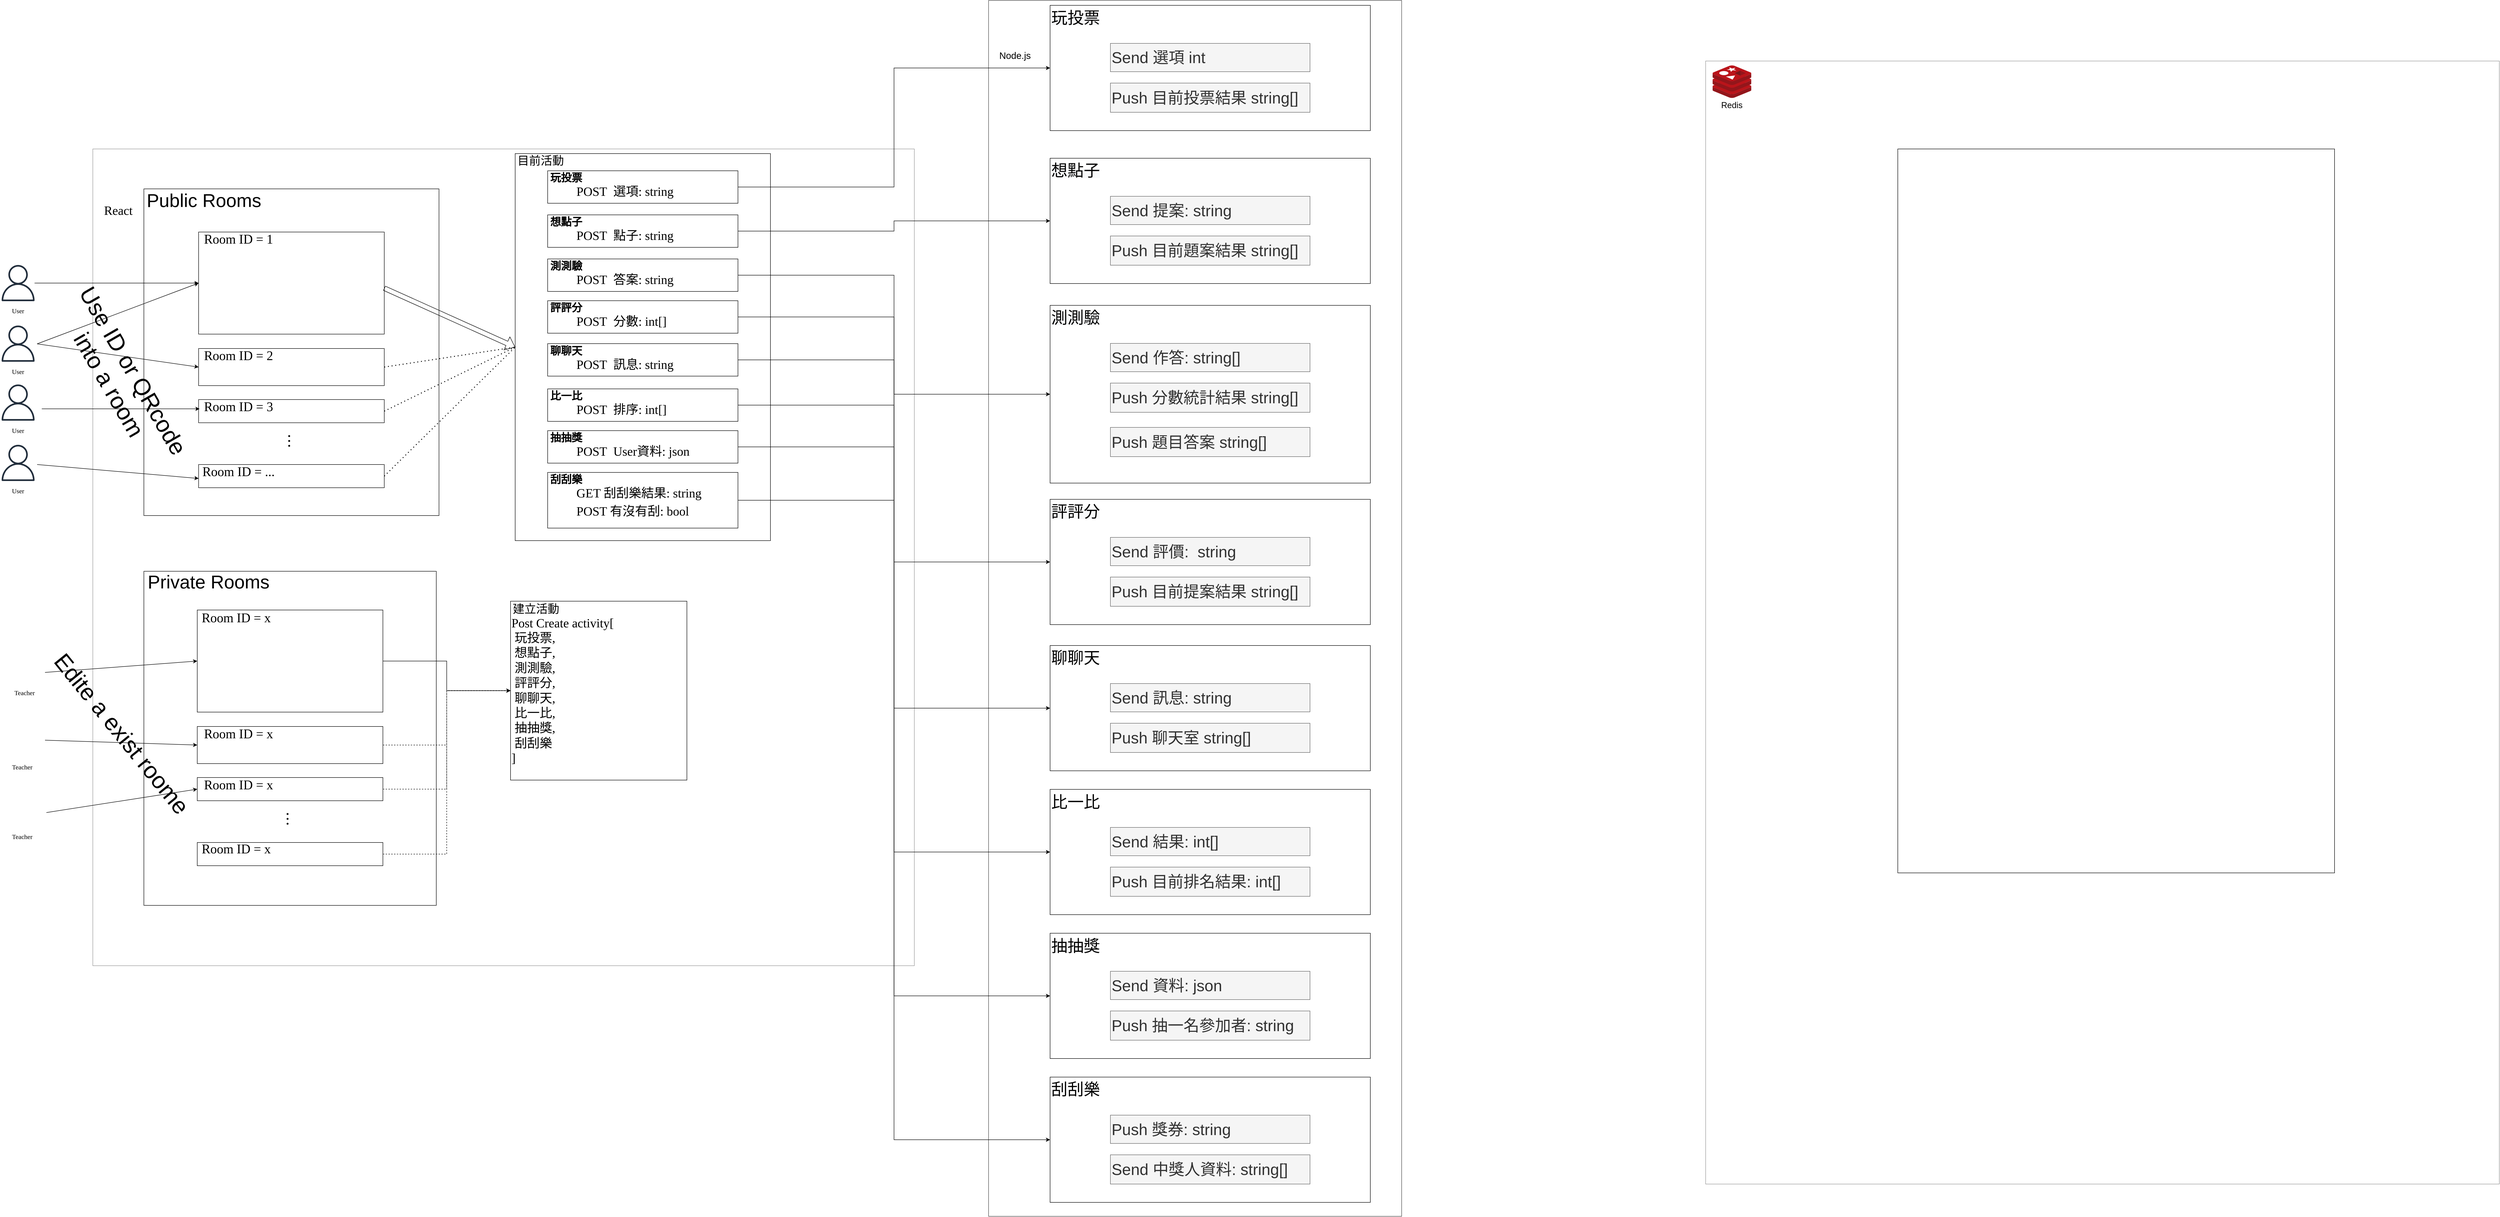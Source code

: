 <mxfile version="20.4.0" type="github">
  <diagram id="Ht1M8jgEwFfnCIfOTk4-" name="Page-1">
    <mxGraphModel dx="1564" dy="920" grid="1" gridSize="10" guides="1" tooltips="1" connect="1" arrows="1" fold="1" page="1" pageScale="1" pageWidth="827" pageHeight="1169" math="0" shadow="0">
      <root>
        <mxCell id="0" />
        <mxCell id="1" parent="0" />
        <mxCell id="fuVhs1v6F_ChxewEycI6-28" value="" style="rounded=0;whiteSpace=wrap;html=1;opacity=70;" parent="1" vertex="1">
          <mxGeometry x="2590" y="90" width="890" height="2620" as="geometry" />
        </mxCell>
        <mxCell id="fuVhs1v6F_ChxewEycI6-27" value="" style="rounded=0;whiteSpace=wrap;html=1;opacity=40;" parent="1" vertex="1">
          <mxGeometry x="660" y="410" width="1770" height="1760" as="geometry" />
        </mxCell>
        <mxCell id="5Wh0mrcsmfjm4KpivzI_-6" value="" style="sketch=0;outlineConnect=0;fontColor=#232F3E;gradientColor=none;fillColor=#232F3D;strokeColor=none;dashed=0;verticalLabelPosition=bottom;verticalAlign=top;align=center;html=1;fontSize=12;fontStyle=0;aspect=fixed;pointerEvents=1;shape=mxgraph.aws4.user;" parent="1" vertex="1">
          <mxGeometry x="460" y="660" width="78" height="78" as="geometry" />
        </mxCell>
        <mxCell id="5Wh0mrcsmfjm4KpivzI_-8" value="" style="rounded=0;whiteSpace=wrap;html=1;" parent="1" vertex="1">
          <mxGeometry x="770" y="496" width="635.86" height="704" as="geometry" />
        </mxCell>
        <mxCell id="5Wh0mrcsmfjm4KpivzI_-15" value="" style="endArrow=classic;html=1;rounded=0;entryX=0;entryY=0.5;entryDx=0;entryDy=0;" parent="1" source="5Wh0mrcsmfjm4KpivzI_-6" target="5Wh0mrcsmfjm4KpivzI_-19" edge="1">
          <mxGeometry width="50" height="50" relative="1" as="geometry">
            <mxPoint x="530" y="710" as="sourcePoint" />
            <mxPoint x="670" y="680" as="targetPoint" />
          </mxGeometry>
        </mxCell>
        <mxCell id="5Wh0mrcsmfjm4KpivzI_-16" value="" style="shape=image;html=1;verticalAlign=top;verticalLabelPosition=bottom;labelBackgroundColor=#ffffff;imageAspect=0;aspect=fixed;image=https://cdn1.iconfinder.com/data/icons/ionicons-fill-vol-2/512/logo-react-128.png" parent="1" vertex="1">
          <mxGeometry x="660" y="410" width="110" height="110" as="geometry" />
        </mxCell>
        <mxCell id="5Wh0mrcsmfjm4KpivzI_-18" value="&lt;font face=&quot;Comic Sans MS&quot; style=&quot;font-size: 27px;&quot;&gt;React&lt;/font&gt;" style="text;html=1;strokeColor=none;fillColor=none;align=center;verticalAlign=middle;whiteSpace=wrap;rounded=0;fontSize=27;" parent="1" vertex="1">
          <mxGeometry x="685" y="527.5" width="60" height="30" as="geometry" />
        </mxCell>
        <mxCell id="5Wh0mrcsmfjm4KpivzI_-19" value="" style="rounded=0;whiteSpace=wrap;html=1;fontFamily=Comic Sans MS;fontSize=14;" parent="1" vertex="1">
          <mxGeometry x="887.93" y="589" width="400" height="220" as="geometry" />
        </mxCell>
        <mxCell id="5Wh0mrcsmfjm4KpivzI_-20" value="Room ID = 1" style="text;html=1;strokeColor=none;fillColor=none;align=center;verticalAlign=middle;whiteSpace=wrap;rounded=0;fontFamily=Comic Sans MS;fontSize=28;" parent="1" vertex="1">
          <mxGeometry x="887.93" y="589" width="172.07" height="30" as="geometry" />
        </mxCell>
        <mxCell id="5Wh0mrcsmfjm4KpivzI_-21" value="" style="rounded=0;whiteSpace=wrap;html=1;fontFamily=Comic Sans MS;fontSize=14;" parent="1" vertex="1">
          <mxGeometry x="887.93" y="840" width="400" height="80" as="geometry" />
        </mxCell>
        <mxCell id="5Wh0mrcsmfjm4KpivzI_-22" value="Room ID = 2" style="text;html=1;strokeColor=none;fillColor=none;align=center;verticalAlign=middle;whiteSpace=wrap;rounded=0;fontFamily=Comic Sans MS;fontSize=28;" parent="1" vertex="1">
          <mxGeometry x="887.93" y="840" width="172.07" height="30" as="geometry" />
        </mxCell>
        <mxCell id="5Wh0mrcsmfjm4KpivzI_-23" value="" style="rounded=0;whiteSpace=wrap;html=1;fontFamily=Comic Sans MS;fontSize=14;" parent="1" vertex="1">
          <mxGeometry x="887.93" y="950" width="400" height="50" as="geometry" />
        </mxCell>
        <mxCell id="5Wh0mrcsmfjm4KpivzI_-24" value="Room ID = 3" style="text;html=1;strokeColor=none;fillColor=none;align=center;verticalAlign=middle;whiteSpace=wrap;rounded=0;fontFamily=Comic Sans MS;fontSize=28;" parent="1" vertex="1">
          <mxGeometry x="887.93" y="950" width="172.07" height="30" as="geometry" />
        </mxCell>
        <mxCell id="5Wh0mrcsmfjm4KpivzI_-26" value="&lt;h2&gt;&lt;b&gt;．．．&lt;/b&gt;&lt;/h2&gt;" style="text;html=1;strokeColor=none;fillColor=none;align=center;verticalAlign=middle;whiteSpace=wrap;rounded=0;fontFamily=Comic Sans MS;fontSize=14;rotation=90;" parent="1" vertex="1">
          <mxGeometry x="1057.93" y="1030" width="60" height="30" as="geometry" />
        </mxCell>
        <mxCell id="5Wh0mrcsmfjm4KpivzI_-27" value="" style="rounded=0;whiteSpace=wrap;html=1;fontFamily=Comic Sans MS;fontSize=14;" parent="1" vertex="1">
          <mxGeometry x="887.93" y="1090" width="400" height="50" as="geometry" />
        </mxCell>
        <mxCell id="5Wh0mrcsmfjm4KpivzI_-28" value="Room ID = ..." style="text;html=1;strokeColor=none;fillColor=none;align=center;verticalAlign=middle;whiteSpace=wrap;rounded=0;fontFamily=Comic Sans MS;fontSize=28;" parent="1" vertex="1">
          <mxGeometry x="887.93" y="1090" width="172.07" height="30" as="geometry" />
        </mxCell>
        <mxCell id="5Wh0mrcsmfjm4KpivzI_-29" value="User" style="text;html=1;strokeColor=none;fillColor=none;align=center;verticalAlign=middle;whiteSpace=wrap;rounded=0;fontFamily=Comic Sans MS;fontSize=14;" parent="1" vertex="1">
          <mxGeometry x="469" y="745" width="60" height="30" as="geometry" />
        </mxCell>
        <mxCell id="5Wh0mrcsmfjm4KpivzI_-30" value="" style="sketch=0;outlineConnect=0;fontColor=#232F3E;gradientColor=none;fillColor=#232F3D;strokeColor=none;dashed=0;verticalLabelPosition=bottom;verticalAlign=top;align=center;html=1;fontSize=12;fontStyle=0;aspect=fixed;pointerEvents=1;shape=mxgraph.aws4.user;" parent="1" vertex="1">
          <mxGeometry x="460" y="790.5" width="78" height="78" as="geometry" />
        </mxCell>
        <mxCell id="5Wh0mrcsmfjm4KpivzI_-31" value="User" style="text;html=1;strokeColor=none;fillColor=none;align=center;verticalAlign=middle;whiteSpace=wrap;rounded=0;fontFamily=Comic Sans MS;fontSize=14;" parent="1" vertex="1">
          <mxGeometry x="469" y="875.5" width="60" height="30" as="geometry" />
        </mxCell>
        <mxCell id="5Wh0mrcsmfjm4KpivzI_-32" value="" style="sketch=0;outlineConnect=0;fontColor=#232F3E;gradientColor=none;fillColor=#232F3D;strokeColor=none;dashed=0;verticalLabelPosition=bottom;verticalAlign=top;align=center;html=1;fontSize=12;fontStyle=0;aspect=fixed;pointerEvents=1;shape=mxgraph.aws4.user;" parent="1" vertex="1">
          <mxGeometry x="460" y="917.5" width="78" height="78" as="geometry" />
        </mxCell>
        <mxCell id="5Wh0mrcsmfjm4KpivzI_-33" value="User" style="text;html=1;strokeColor=none;fillColor=none;align=center;verticalAlign=middle;whiteSpace=wrap;rounded=0;fontFamily=Comic Sans MS;fontSize=14;" parent="1" vertex="1">
          <mxGeometry x="469" y="1002.5" width="60" height="30" as="geometry" />
        </mxCell>
        <mxCell id="5Wh0mrcsmfjm4KpivzI_-34" value="" style="sketch=0;outlineConnect=0;fontColor=#232F3E;gradientColor=none;fillColor=#232F3D;strokeColor=none;dashed=0;verticalLabelPosition=bottom;verticalAlign=top;align=center;html=1;fontSize=12;fontStyle=0;aspect=fixed;pointerEvents=1;shape=mxgraph.aws4.user;" parent="1" vertex="1">
          <mxGeometry x="460" y="1047.5" width="78" height="78" as="geometry" />
        </mxCell>
        <mxCell id="5Wh0mrcsmfjm4KpivzI_-35" value="User" style="text;html=1;strokeColor=none;fillColor=none;align=center;verticalAlign=middle;whiteSpace=wrap;rounded=0;fontFamily=Comic Sans MS;fontSize=14;" parent="1" vertex="1">
          <mxGeometry x="469" y="1132.5" width="60" height="30" as="geometry" />
        </mxCell>
        <mxCell id="5Wh0mrcsmfjm4KpivzI_-36" value="" style="endArrow=classic;html=1;rounded=0;entryX=0;entryY=0.5;entryDx=0;entryDy=0;" parent="1" target="5Wh0mrcsmfjm4KpivzI_-19" edge="1">
          <mxGeometry width="50" height="50" relative="1" as="geometry">
            <mxPoint x="540" y="830" as="sourcePoint" />
            <mxPoint x="880" y="700" as="targetPoint" />
          </mxGeometry>
        </mxCell>
        <mxCell id="5Wh0mrcsmfjm4KpivzI_-37" value="" style="endArrow=classic;html=1;rounded=0;entryX=0;entryY=0.5;entryDx=0;entryDy=0;" parent="1" target="5Wh0mrcsmfjm4KpivzI_-21" edge="1">
          <mxGeometry width="50" height="50" relative="1" as="geometry">
            <mxPoint x="540" y="830" as="sourcePoint" />
            <mxPoint x="907.93" y="719" as="targetPoint" />
          </mxGeometry>
        </mxCell>
        <mxCell id="5Wh0mrcsmfjm4KpivzI_-38" value="" style="endArrow=classic;html=1;rounded=0;startArrow=none;" parent="1" edge="1">
          <mxGeometry width="50" height="50" relative="1" as="geometry">
            <mxPoint x="550" y="970" as="sourcePoint" />
            <mxPoint x="890" y="970" as="targetPoint" />
          </mxGeometry>
        </mxCell>
        <mxCell id="5Wh0mrcsmfjm4KpivzI_-39" value="" style="endArrow=classic;html=1;rounded=0;entryX=0;entryY=1;entryDx=0;entryDy=0;" parent="1" target="5Wh0mrcsmfjm4KpivzI_-28" edge="1">
          <mxGeometry width="50" height="50" relative="1" as="geometry">
            <mxPoint x="540" y="1090" as="sourcePoint" />
            <mxPoint x="907.93" y="900" as="targetPoint" />
          </mxGeometry>
        </mxCell>
        <mxCell id="5Wh0mrcsmfjm4KpivzI_-41" value="" style="rounded=0;whiteSpace=wrap;html=1;fontFamily=Comic Sans MS;fontSize=27;" parent="1" vertex="1">
          <mxGeometry x="1570" y="420" width="550" height="834" as="geometry" />
        </mxCell>
        <mxCell id="1ETRR-laWad6IkY5app9-29" style="edgeStyle=orthogonalEdgeStyle;rounded=0;orthogonalLoop=1;jettySize=auto;html=1;exitX=1;exitY=0.5;exitDx=0;exitDy=0;entryX=0;entryY=0.5;entryDx=0;entryDy=0;" edge="1" parent="1" source="5Wh0mrcsmfjm4KpivzI_-43" target="oOg_w1RRhppFvz-jQBfn-1">
          <mxGeometry relative="1" as="geometry" />
        </mxCell>
        <mxCell id="5Wh0mrcsmfjm4KpivzI_-43" value="" style="rounded=0;whiteSpace=wrap;html=1;fontFamily=Comic Sans MS;fontSize=27;" parent="1" vertex="1">
          <mxGeometry x="1640" y="457" width="410" height="70" as="geometry" />
        </mxCell>
        <mxCell id="5Wh0mrcsmfjm4KpivzI_-44" value="&lt;font face=&quot;Verdana&quot; style=&quot;font-size: 23px;&quot;&gt;玩投票&lt;/font&gt;" style="text;html=1;strokeColor=none;fillColor=none;align=center;verticalAlign=middle;whiteSpace=wrap;rounded=0;fontFamily=Comic Sans MS;fontSize=23;fontStyle=1" parent="1" vertex="1">
          <mxGeometry x="1630" y="457" width="100" height="30" as="geometry" />
        </mxCell>
        <mxCell id="5Wh0mrcsmfjm4KpivzI_-45" value="POST&amp;nbsp; 選項: string" style="text;html=1;strokeColor=none;fillColor=none;align=left;verticalAlign=middle;whiteSpace=wrap;rounded=0;fontFamily=Verdana;fontSize=27;" parent="1" vertex="1">
          <mxGeometry x="1700" y="487" width="260" height="30" as="geometry" />
        </mxCell>
        <mxCell id="5Wh0mrcsmfjm4KpivzI_-46" value="" style="rounded=0;whiteSpace=wrap;html=1;fontFamily=Verdana;fontSize=14;" parent="1" vertex="1">
          <mxGeometry x="770" y="1320" width="630" height="720" as="geometry" />
        </mxCell>
        <mxCell id="5Wh0mrcsmfjm4KpivzI_-50" value="" style="shape=image;html=1;verticalAlign=top;verticalLabelPosition=bottom;labelBackgroundColor=#ffffff;imageAspect=0;aspect=fixed;image=https://cdn4.iconfinder.com/data/icons/education-and-school-glyph-24-px/24/Instructor_professor_teacher_teaching_tutor_-128.png;fontFamily=Verdana;fontSize=14;" parent="1" vertex="1">
          <mxGeometry x="474" y="1480" width="88" height="88" as="geometry" />
        </mxCell>
        <mxCell id="5Wh0mrcsmfjm4KpivzI_-51" value="Teacher" style="text;html=1;strokeColor=none;fillColor=none;align=center;verticalAlign=middle;whiteSpace=wrap;rounded=0;fontFamily=Verdana;fontSize=14;" parent="1" vertex="1">
          <mxGeometry x="483" y="1568" width="60" height="30" as="geometry" />
        </mxCell>
        <mxCell id="5Wh0mrcsmfjm4KpivzI_-52" value="" style="shape=image;html=1;verticalAlign=top;verticalLabelPosition=bottom;labelBackgroundColor=#ffffff;imageAspect=0;aspect=fixed;image=https://cdn4.iconfinder.com/data/icons/education-and-school-glyph-24-px/24/Instructor_professor_teacher_teaching_tutor_-128.png;fontFamily=Verdana;fontSize=14;" parent="1" vertex="1">
          <mxGeometry x="469" y="1640" width="88" height="88" as="geometry" />
        </mxCell>
        <mxCell id="5Wh0mrcsmfjm4KpivzI_-53" value="Teacher" style="text;html=1;strokeColor=none;fillColor=none;align=center;verticalAlign=middle;whiteSpace=wrap;rounded=0;fontFamily=Verdana;fontSize=14;" parent="1" vertex="1">
          <mxGeometry x="478" y="1728" width="60" height="30" as="geometry" />
        </mxCell>
        <mxCell id="5Wh0mrcsmfjm4KpivzI_-54" value="" style="shape=image;html=1;verticalAlign=top;verticalLabelPosition=bottom;labelBackgroundColor=#ffffff;imageAspect=0;aspect=fixed;image=https://cdn4.iconfinder.com/data/icons/education-and-school-glyph-24-px/24/Instructor_professor_teacher_teaching_tutor_-128.png;fontFamily=Verdana;fontSize=14;" parent="1" vertex="1">
          <mxGeometry x="469" y="1790" width="88" height="88" as="geometry" />
        </mxCell>
        <mxCell id="5Wh0mrcsmfjm4KpivzI_-55" value="Teacher" style="text;html=1;strokeColor=none;fillColor=none;align=center;verticalAlign=middle;whiteSpace=wrap;rounded=0;fontFamily=Verdana;fontSize=14;" parent="1" vertex="1">
          <mxGeometry x="478" y="1878" width="60" height="30" as="geometry" />
        </mxCell>
        <mxCell id="1ETRR-laWad6IkY5app9-30" style="edgeStyle=orthogonalEdgeStyle;rounded=0;orthogonalLoop=1;jettySize=auto;html=1;exitX=1;exitY=0.5;exitDx=0;exitDy=0;entryX=0;entryY=0.5;entryDx=0;entryDy=0;" edge="1" parent="1" source="fuVhs1v6F_ChxewEycI6-5" target="oOg_w1RRhppFvz-jQBfn-16">
          <mxGeometry relative="1" as="geometry" />
        </mxCell>
        <mxCell id="fuVhs1v6F_ChxewEycI6-5" value="" style="rounded=0;whiteSpace=wrap;html=1;fontFamily=Comic Sans MS;fontSize=27;" parent="1" vertex="1">
          <mxGeometry x="1640" y="552" width="410" height="70" as="geometry" />
        </mxCell>
        <mxCell id="fuVhs1v6F_ChxewEycI6-6" value="&lt;font face=&quot;Verdana&quot; style=&quot;font-size: 23px;&quot;&gt;想點子&lt;/font&gt;" style="text;html=1;strokeColor=none;fillColor=none;align=center;verticalAlign=middle;whiteSpace=wrap;rounded=0;fontFamily=Comic Sans MS;fontSize=23;fontStyle=1" parent="1" vertex="1">
          <mxGeometry x="1630" y="552" width="100" height="30" as="geometry" />
        </mxCell>
        <mxCell id="fuVhs1v6F_ChxewEycI6-7" value="POST&amp;nbsp; 點子: string" style="text;html=1;strokeColor=none;fillColor=none;align=left;verticalAlign=middle;whiteSpace=wrap;rounded=0;fontFamily=Verdana;fontSize=27;" parent="1" vertex="1">
          <mxGeometry x="1700" y="582" width="260" height="30" as="geometry" />
        </mxCell>
        <mxCell id="1ETRR-laWad6IkY5app9-31" style="edgeStyle=orthogonalEdgeStyle;rounded=0;orthogonalLoop=1;jettySize=auto;html=1;exitX=1;exitY=0.5;exitDx=0;exitDy=0;entryX=0;entryY=0.5;entryDx=0;entryDy=0;" edge="1" parent="1" source="fuVhs1v6F_ChxewEycI6-8" target="oOg_w1RRhppFvz-jQBfn-20">
          <mxGeometry relative="1" as="geometry" />
        </mxCell>
        <mxCell id="fuVhs1v6F_ChxewEycI6-8" value="" style="rounded=0;whiteSpace=wrap;html=1;fontFamily=Comic Sans MS;fontSize=27;" parent="1" vertex="1">
          <mxGeometry x="1640" y="647" width="410" height="70" as="geometry" />
        </mxCell>
        <mxCell id="fuVhs1v6F_ChxewEycI6-9" value="&lt;font face=&quot;Verdana&quot; style=&quot;font-size: 23px;&quot;&gt;測測驗&lt;/font&gt;" style="text;html=1;strokeColor=none;fillColor=none;align=center;verticalAlign=middle;whiteSpace=wrap;rounded=0;fontFamily=Comic Sans MS;fontSize=23;fontStyle=1" parent="1" vertex="1">
          <mxGeometry x="1630" y="647" width="100" height="30" as="geometry" />
        </mxCell>
        <mxCell id="fuVhs1v6F_ChxewEycI6-10" value="POST&amp;nbsp; 答案: string" style="text;html=1;strokeColor=none;fillColor=none;align=left;verticalAlign=middle;whiteSpace=wrap;rounded=0;fontFamily=Verdana;fontSize=27;" parent="1" vertex="1">
          <mxGeometry x="1700" y="677" width="270" height="30" as="geometry" />
        </mxCell>
        <mxCell id="1ETRR-laWad6IkY5app9-32" style="edgeStyle=orthogonalEdgeStyle;rounded=0;orthogonalLoop=1;jettySize=auto;html=1;exitX=1;exitY=0.5;exitDx=0;exitDy=0;entryX=0;entryY=0.5;entryDx=0;entryDy=0;" edge="1" parent="1" source="fuVhs1v6F_ChxewEycI6-11" target="oOg_w1RRhppFvz-jQBfn-25">
          <mxGeometry relative="1" as="geometry" />
        </mxCell>
        <mxCell id="fuVhs1v6F_ChxewEycI6-11" value="" style="rounded=0;whiteSpace=wrap;html=1;fontFamily=Comic Sans MS;fontSize=27;" parent="1" vertex="1">
          <mxGeometry x="1640" y="737" width="410" height="70" as="geometry" />
        </mxCell>
        <mxCell id="fuVhs1v6F_ChxewEycI6-12" value="&lt;font face=&quot;Verdana&quot; style=&quot;font-size: 23px;&quot;&gt;評評分&lt;/font&gt;" style="text;html=1;strokeColor=none;fillColor=none;align=center;verticalAlign=middle;whiteSpace=wrap;rounded=0;fontFamily=Comic Sans MS;fontSize=23;fontStyle=1" parent="1" vertex="1">
          <mxGeometry x="1630" y="737" width="100" height="30" as="geometry" />
        </mxCell>
        <mxCell id="fuVhs1v6F_ChxewEycI6-13" value="POST&amp;nbsp; 分數: int[]" style="text;html=1;strokeColor=none;fillColor=none;align=left;verticalAlign=middle;whiteSpace=wrap;rounded=0;fontFamily=Verdana;fontSize=27;" parent="1" vertex="1">
          <mxGeometry x="1700" y="767" width="270" height="30" as="geometry" />
        </mxCell>
        <mxCell id="1ETRR-laWad6IkY5app9-33" style="edgeStyle=orthogonalEdgeStyle;rounded=0;orthogonalLoop=1;jettySize=auto;html=1;exitX=1;exitY=0.5;exitDx=0;exitDy=0;entryX=0;entryY=0.5;entryDx=0;entryDy=0;" edge="1" parent="1" source="fuVhs1v6F_ChxewEycI6-14" target="oOg_w1RRhppFvz-jQBfn-29">
          <mxGeometry relative="1" as="geometry" />
        </mxCell>
        <mxCell id="fuVhs1v6F_ChxewEycI6-14" value="" style="rounded=0;whiteSpace=wrap;html=1;fontFamily=Comic Sans MS;fontSize=27;" parent="1" vertex="1">
          <mxGeometry x="1640" y="829.5" width="410" height="70" as="geometry" />
        </mxCell>
        <mxCell id="fuVhs1v6F_ChxewEycI6-15" value="&lt;font face=&quot;Verdana&quot; style=&quot;font-size: 23px;&quot;&gt;聊聊天&lt;/font&gt;" style="text;html=1;strokeColor=none;fillColor=none;align=center;verticalAlign=middle;whiteSpace=wrap;rounded=0;fontFamily=Comic Sans MS;fontSize=23;fontStyle=1" parent="1" vertex="1">
          <mxGeometry x="1630" y="829.5" width="100" height="30" as="geometry" />
        </mxCell>
        <mxCell id="fuVhs1v6F_ChxewEycI6-16" value="POST&amp;nbsp; 訊息: string" style="text;html=1;strokeColor=none;fillColor=none;align=left;verticalAlign=middle;whiteSpace=wrap;rounded=0;fontFamily=Verdana;fontSize=27;" parent="1" vertex="1">
          <mxGeometry x="1700" y="859.5" width="270" height="30" as="geometry" />
        </mxCell>
        <mxCell id="1ETRR-laWad6IkY5app9-34" style="edgeStyle=orthogonalEdgeStyle;rounded=0;orthogonalLoop=1;jettySize=auto;html=1;exitX=1;exitY=0.5;exitDx=0;exitDy=0;entryX=0;entryY=0.5;entryDx=0;entryDy=0;" edge="1" parent="1" source="fuVhs1v6F_ChxewEycI6-17" target="oOg_w1RRhppFvz-jQBfn-41">
          <mxGeometry relative="1" as="geometry" />
        </mxCell>
        <mxCell id="fuVhs1v6F_ChxewEycI6-17" value="" style="rounded=0;whiteSpace=wrap;html=1;fontFamily=Comic Sans MS;fontSize=27;" parent="1" vertex="1">
          <mxGeometry x="1640" y="927" width="410" height="70" as="geometry" />
        </mxCell>
        <mxCell id="fuVhs1v6F_ChxewEycI6-18" value="&lt;font face=&quot;Verdana&quot; style=&quot;font-size: 23px;&quot;&gt;比一比&lt;/font&gt;" style="text;html=1;strokeColor=none;fillColor=none;align=center;verticalAlign=middle;whiteSpace=wrap;rounded=0;fontFamily=Comic Sans MS;fontSize=23;fontStyle=1" parent="1" vertex="1">
          <mxGeometry x="1630" y="927" width="100" height="30" as="geometry" />
        </mxCell>
        <mxCell id="fuVhs1v6F_ChxewEycI6-19" value="POST&amp;nbsp; 排序: int[]" style="text;html=1;strokeColor=none;fillColor=none;align=left;verticalAlign=middle;whiteSpace=wrap;rounded=0;fontFamily=Verdana;fontSize=27;" parent="1" vertex="1">
          <mxGeometry x="1700" y="957" width="260" height="30" as="geometry" />
        </mxCell>
        <mxCell id="1ETRR-laWad6IkY5app9-35" style="edgeStyle=orthogonalEdgeStyle;rounded=0;orthogonalLoop=1;jettySize=auto;html=1;exitX=1;exitY=0.5;exitDx=0;exitDy=0;entryX=0;entryY=0.5;entryDx=0;entryDy=0;" edge="1" parent="1" source="fuVhs1v6F_ChxewEycI6-20" target="oOg_w1RRhppFvz-jQBfn-37">
          <mxGeometry relative="1" as="geometry" />
        </mxCell>
        <mxCell id="fuVhs1v6F_ChxewEycI6-20" value="" style="rounded=0;whiteSpace=wrap;html=1;fontFamily=Comic Sans MS;fontSize=27;" parent="1" vertex="1">
          <mxGeometry x="1640" y="1017" width="410" height="70" as="geometry" />
        </mxCell>
        <mxCell id="fuVhs1v6F_ChxewEycI6-21" value="&lt;font face=&quot;Verdana&quot; style=&quot;font-size: 23px;&quot;&gt;抽抽獎&lt;/font&gt;" style="text;html=1;strokeColor=none;fillColor=none;align=center;verticalAlign=middle;whiteSpace=wrap;rounded=0;fontFamily=Comic Sans MS;fontSize=23;fontStyle=1" parent="1" vertex="1">
          <mxGeometry x="1630" y="1017" width="100" height="30" as="geometry" />
        </mxCell>
        <mxCell id="fuVhs1v6F_ChxewEycI6-22" value="POST&amp;nbsp; User資料: json" style="text;html=1;strokeColor=none;fillColor=none;align=left;verticalAlign=middle;whiteSpace=wrap;rounded=0;fontFamily=Verdana;fontSize=27;" parent="1" vertex="1">
          <mxGeometry x="1700" y="1047" width="310" height="30" as="geometry" />
        </mxCell>
        <mxCell id="1ETRR-laWad6IkY5app9-37" style="edgeStyle=orthogonalEdgeStyle;rounded=0;orthogonalLoop=1;jettySize=auto;html=1;exitX=1;exitY=0.5;exitDx=0;exitDy=0;entryX=0;entryY=0.5;entryDx=0;entryDy=0;" edge="1" parent="1" source="fuVhs1v6F_ChxewEycI6-23" target="oOg_w1RRhppFvz-jQBfn-33">
          <mxGeometry relative="1" as="geometry" />
        </mxCell>
        <mxCell id="fuVhs1v6F_ChxewEycI6-23" value="" style="rounded=0;whiteSpace=wrap;html=1;fontFamily=Comic Sans MS;fontSize=27;" parent="1" vertex="1">
          <mxGeometry x="1640" y="1107" width="410" height="120" as="geometry" />
        </mxCell>
        <mxCell id="fuVhs1v6F_ChxewEycI6-24" value="&lt;font face=&quot;Verdana&quot; style=&quot;font-size: 23px;&quot;&gt;刮刮樂&lt;/font&gt;" style="text;html=1;strokeColor=none;fillColor=none;align=center;verticalAlign=middle;whiteSpace=wrap;rounded=0;fontFamily=Comic Sans MS;fontSize=23;fontStyle=1" parent="1" vertex="1">
          <mxGeometry x="1630" y="1107" width="100" height="30" as="geometry" />
        </mxCell>
        <mxCell id="fuVhs1v6F_ChxewEycI6-25" value="GET&lt;span style=&quot;white-space: pre; font-size: 27px;&quot;&gt; &lt;/span&gt;刮刮樂結果: string&amp;nbsp;" style="text;html=1;strokeColor=none;fillColor=none;align=left;verticalAlign=middle;whiteSpace=wrap;rounded=0;fontFamily=Verdana;fontSize=27;" parent="1" vertex="1">
          <mxGeometry x="1700" y="1137" width="330" height="30" as="geometry" />
        </mxCell>
        <mxCell id="fuVhs1v6F_ChxewEycI6-26" value="POST 有沒有刮: bool&amp;nbsp;" style="text;html=1;strokeColor=none;fillColor=none;align=left;verticalAlign=middle;whiteSpace=wrap;rounded=0;fontFamily=Verdana;fontSize=27;" parent="1" vertex="1">
          <mxGeometry x="1700" y="1176" width="310" height="30" as="geometry" />
        </mxCell>
        <mxCell id="Qel08UWcGqEZ8Sk4PbpH-2" value="" style="shape=image;html=1;verticalAlign=top;verticalLabelPosition=bottom;labelBackgroundColor=#ffffff;imageAspect=0;aspect=fixed;image=https://cdn2.iconfinder.com/data/icons/boxicons-logos/24/bxl-nodejs-128.png" parent="1" vertex="1">
          <mxGeometry x="2590" y="89.5" width="113" height="113" as="geometry" />
        </mxCell>
        <mxCell id="Qel08UWcGqEZ8Sk4PbpH-9" value="&lt;font style=&quot;font-size: 25px;&quot;&gt;目前活動&lt;/font&gt;" style="text;html=1;strokeColor=none;fillColor=none;align=center;verticalAlign=middle;whiteSpace=wrap;rounded=0;fontSize=25;" parent="1" vertex="1">
          <mxGeometry x="1570" y="420" width="110" height="27" as="geometry" />
        </mxCell>
        <mxCell id="Qel08UWcGqEZ8Sk4PbpH-10" value="&lt;font style=&quot;font-size: 40px;&quot;&gt;Public Rooms&amp;nbsp;&lt;/font&gt;" style="text;html=1;strokeColor=none;fillColor=none;align=center;verticalAlign=middle;whiteSpace=wrap;rounded=0;" parent="1" vertex="1">
          <mxGeometry x="760" y="496" width="290" height="47" as="geometry" />
        </mxCell>
        <mxCell id="Qel08UWcGqEZ8Sk4PbpH-11" value="" style="shape=flexArrow;endArrow=classic;html=1;exitX=1;exitY=0.55;exitDx=0;exitDy=0;exitPerimeter=0;entryX=0;entryY=0.5;entryDx=0;entryDy=0;" parent="1" source="5Wh0mrcsmfjm4KpivzI_-19" target="5Wh0mrcsmfjm4KpivzI_-41" edge="1">
          <mxGeometry width="50" height="50" relative="1" as="geometry">
            <mxPoint x="1460" y="840" as="sourcePoint" />
            <mxPoint x="1510" y="790" as="targetPoint" />
          </mxGeometry>
        </mxCell>
        <mxCell id="Qel08UWcGqEZ8Sk4PbpH-12" value="" style="endArrow=none;dashed=1;html=1;dashPattern=1 3;strokeWidth=2;exitX=1;exitY=0.5;exitDx=0;exitDy=0;entryX=0;entryY=0.5;entryDx=0;entryDy=0;" parent="1" source="5Wh0mrcsmfjm4KpivzI_-21" target="5Wh0mrcsmfjm4KpivzI_-41" edge="1">
          <mxGeometry width="50" height="50" relative="1" as="geometry">
            <mxPoint x="1460" y="840" as="sourcePoint" />
            <mxPoint x="1510" y="790" as="targetPoint" />
          </mxGeometry>
        </mxCell>
        <mxCell id="Qel08UWcGqEZ8Sk4PbpH-13" value="" style="endArrow=none;dashed=1;html=1;dashPattern=1 3;strokeWidth=2;exitX=1;exitY=0.5;exitDx=0;exitDy=0;entryX=0;entryY=0.5;entryDx=0;entryDy=0;" parent="1" source="5Wh0mrcsmfjm4KpivzI_-23" target="5Wh0mrcsmfjm4KpivzI_-41" edge="1">
          <mxGeometry width="50" height="50" relative="1" as="geometry">
            <mxPoint x="1297.93" y="890" as="sourcePoint" />
            <mxPoint x="1570" y="880" as="targetPoint" />
          </mxGeometry>
        </mxCell>
        <mxCell id="Qel08UWcGqEZ8Sk4PbpH-14" value="" style="endArrow=none;dashed=1;html=1;dashPattern=1 3;strokeWidth=2;exitX=1;exitY=0.5;exitDx=0;exitDy=0;entryX=0;entryY=0.5;entryDx=0;entryDy=0;" parent="1" source="5Wh0mrcsmfjm4KpivzI_-27" target="5Wh0mrcsmfjm4KpivzI_-41" edge="1">
          <mxGeometry width="50" height="50" relative="1" as="geometry">
            <mxPoint x="1297.93" y="985" as="sourcePoint" />
            <mxPoint x="1580" y="890" as="targetPoint" />
          </mxGeometry>
        </mxCell>
        <mxCell id="Qel08UWcGqEZ8Sk4PbpH-15" value="&lt;font style=&quot;font-size: 20px;&quot;&gt;Node.js&lt;/font&gt;" style="text;html=1;strokeColor=none;fillColor=none;align=center;verticalAlign=middle;whiteSpace=wrap;rounded=0;fontSize=20;" parent="1" vertex="1">
          <mxGeometry x="2626.5" y="197.5" width="40" height="20" as="geometry" />
        </mxCell>
        <mxCell id="Qel08UWcGqEZ8Sk4PbpH-18" value="" style="rounded=0;whiteSpace=wrap;html=1;opacity=40;" parent="1" vertex="1">
          <mxGeometry x="4135" y="220.5" width="1710" height="2420" as="geometry" />
        </mxCell>
        <mxCell id="Qel08UWcGqEZ8Sk4PbpH-19" value="" style="aspect=fixed;html=1;points=[];align=center;image;fontSize=12;image=img/lib/mscae/Cache_Redis_Product.svg;" parent="1" vertex="1">
          <mxGeometry x="4150" y="230" width="83.33" height="70" as="geometry" />
        </mxCell>
        <mxCell id="Qel08UWcGqEZ8Sk4PbpH-20" value="&lt;font style=&quot;font-size: 18px&quot;&gt;Redis&lt;/font&gt;" style="text;html=1;strokeColor=none;fillColor=none;align=center;verticalAlign=middle;whiteSpace=wrap;rounded=0;" parent="1" vertex="1">
          <mxGeometry x="4165" y="297" width="53.33" height="38" as="geometry" />
        </mxCell>
        <mxCell id="oOg_w1RRhppFvz-jQBfn-1" value="" style="rounded=0;whiteSpace=wrap;html=1;" parent="1" vertex="1">
          <mxGeometry x="2722.5" y="100.5" width="690" height="270" as="geometry" />
        </mxCell>
        <mxCell id="oOg_w1RRhppFvz-jQBfn-3" value="&lt;font style=&quot;font-size: 34px;&quot;&gt;Send 選項 int&lt;/font&gt;" style="text;html=1;align=left;verticalAlign=middle;whiteSpace=wrap;rounded=0;fontSize=30;fillColor=#f5f5f5;fontColor=#333333;strokeColor=#666666;" parent="1" vertex="1">
          <mxGeometry x="2852.5" y="182.5" width="430" height="61" as="geometry" />
        </mxCell>
        <mxCell id="oOg_w1RRhppFvz-jQBfn-4" value="&lt;font style=&quot;font-size: 34px;&quot;&gt;Push 目前投票結果 string[]&lt;/font&gt;" style="text;html=1;strokeColor=#666666;fillColor=#f5f5f5;align=left;verticalAlign=middle;whiteSpace=wrap;rounded=0;fontSize=30;fontColor=#333333;" parent="1" vertex="1">
          <mxGeometry x="2852.5" y="268" width="430" height="63" as="geometry" />
        </mxCell>
        <mxCell id="oOg_w1RRhppFvz-jQBfn-10" value="&lt;span style=&quot;color: rgb(0, 0, 0); font-family: Verdana; font-style: normal; font-variant-ligatures: normal; font-variant-caps: normal; font-weight: 400; letter-spacing: normal; orphans: 2; text-align: center; text-indent: 0px; text-transform: none; widows: 2; word-spacing: 0px; -webkit-text-stroke-width: 0px; background-color: rgb(248, 249, 250); text-decoration-thickness: initial; text-decoration-style: initial; text-decoration-color: initial; float: none; display: inline !important;&quot;&gt;&lt;font style=&quot;font-size: 35px;&quot;&gt;玩投票&lt;/font&gt;&lt;/span&gt;" style="text;whiteSpace=wrap;html=1;fontSize=19;" parent="1" vertex="1">
          <mxGeometry x="2722.5" y="100.5" width="160" height="60" as="geometry" />
        </mxCell>
        <mxCell id="oOg_w1RRhppFvz-jQBfn-16" value="" style="rounded=0;whiteSpace=wrap;html=1;" parent="1" vertex="1">
          <mxGeometry x="2722.5" y="430" width="690" height="270" as="geometry" />
        </mxCell>
        <mxCell id="oOg_w1RRhppFvz-jQBfn-17" value="&lt;font style=&quot;font-size: 34px;&quot;&gt;Send 提案: string&lt;/font&gt;" style="text;html=1;align=left;verticalAlign=middle;whiteSpace=wrap;rounded=0;fontSize=30;fillColor=#f5f5f5;fontColor=#333333;strokeColor=#666666;" parent="1" vertex="1">
          <mxGeometry x="2852.5" y="512" width="430" height="61" as="geometry" />
        </mxCell>
        <mxCell id="oOg_w1RRhppFvz-jQBfn-18" value="&lt;font style=&quot;font-size: 34px;&quot;&gt;Push 目前題案結果 string[]&lt;/font&gt;" style="text;html=1;strokeColor=#666666;fillColor=#f5f5f5;align=left;verticalAlign=middle;whiteSpace=wrap;rounded=0;fontSize=30;fontColor=#333333;" parent="1" vertex="1">
          <mxGeometry x="2852.5" y="597.5" width="430" height="63" as="geometry" />
        </mxCell>
        <mxCell id="oOg_w1RRhppFvz-jQBfn-19" value="&lt;span style=&quot;color: rgb(0, 0, 0); font-family: Verdana; font-style: normal; font-variant-ligatures: normal; font-variant-caps: normal; font-weight: 400; letter-spacing: normal; orphans: 2; text-align: center; text-indent: 0px; text-transform: none; widows: 2; word-spacing: 0px; -webkit-text-stroke-width: 0px; background-color: rgb(248, 249, 250); text-decoration-thickness: initial; text-decoration-style: initial; text-decoration-color: initial; float: none; display: inline !important;&quot;&gt;&lt;font style=&quot;font-size: 35px;&quot;&gt;想點子&lt;/font&gt;&lt;/span&gt;" style="text;whiteSpace=wrap;html=1;fontSize=19;" parent="1" vertex="1">
          <mxGeometry x="2722.5" y="430" width="160" height="60" as="geometry" />
        </mxCell>
        <mxCell id="oOg_w1RRhppFvz-jQBfn-20" value="" style="rounded=0;whiteSpace=wrap;html=1;" parent="1" vertex="1">
          <mxGeometry x="2722.5" y="747" width="690" height="383" as="geometry" />
        </mxCell>
        <mxCell id="oOg_w1RRhppFvz-jQBfn-21" value="&lt;font style=&quot;font-size: 34px;&quot;&gt;Send 作答: string[]&lt;/font&gt;" style="text;html=1;align=left;verticalAlign=middle;whiteSpace=wrap;rounded=0;fontSize=30;fillColor=#f5f5f5;fontColor=#333333;strokeColor=#666666;" parent="1" vertex="1">
          <mxGeometry x="2852.5" y="829" width="430" height="61" as="geometry" />
        </mxCell>
        <mxCell id="oOg_w1RRhppFvz-jQBfn-22" value="&lt;font style=&quot;font-size: 34px;&quot;&gt;Push 分數統計結果 string[]&lt;/font&gt;" style="text;html=1;strokeColor=#666666;fillColor=#f5f5f5;align=left;verticalAlign=middle;whiteSpace=wrap;rounded=0;fontSize=30;fontColor=#333333;" parent="1" vertex="1">
          <mxGeometry x="2852.5" y="914.5" width="430" height="63" as="geometry" />
        </mxCell>
        <mxCell id="oOg_w1RRhppFvz-jQBfn-23" value="&lt;span style=&quot;color: rgb(0, 0, 0); font-family: Verdana; font-style: normal; font-variant-ligatures: normal; font-variant-caps: normal; font-weight: 400; letter-spacing: normal; orphans: 2; text-align: center; text-indent: 0px; text-transform: none; widows: 2; word-spacing: 0px; -webkit-text-stroke-width: 0px; background-color: rgb(248, 249, 250); text-decoration-thickness: initial; text-decoration-style: initial; text-decoration-color: initial; float: none; display: inline !important;&quot;&gt;&lt;font style=&quot;font-size: 35px;&quot;&gt;測測驗&lt;/font&gt;&lt;/span&gt;" style="text;whiteSpace=wrap;html=1;fontSize=19;" parent="1" vertex="1">
          <mxGeometry x="2722.5" y="747" width="160" height="60" as="geometry" />
        </mxCell>
        <mxCell id="oOg_w1RRhppFvz-jQBfn-24" value="&lt;font style=&quot;font-size: 34px;&quot;&gt;Push 題目答案 string[]&lt;/font&gt;" style="text;html=1;strokeColor=#666666;fillColor=#f5f5f5;align=left;verticalAlign=middle;whiteSpace=wrap;rounded=0;fontSize=30;fontColor=#333333;" parent="1" vertex="1">
          <mxGeometry x="2852.5" y="1010" width="430" height="63" as="geometry" />
        </mxCell>
        <mxCell id="oOg_w1RRhppFvz-jQBfn-25" value="" style="rounded=0;whiteSpace=wrap;html=1;" parent="1" vertex="1">
          <mxGeometry x="2722.5" y="1165" width="690" height="270" as="geometry" />
        </mxCell>
        <mxCell id="oOg_w1RRhppFvz-jQBfn-26" value="&lt;font style=&quot;font-size: 34px;&quot;&gt;Send 評價:&amp;nbsp; string&lt;/font&gt;" style="text;html=1;align=left;verticalAlign=middle;whiteSpace=wrap;rounded=0;fontSize=30;fillColor=#f5f5f5;fontColor=#333333;strokeColor=#666666;" parent="1" vertex="1">
          <mxGeometry x="2852.5" y="1247" width="430" height="61" as="geometry" />
        </mxCell>
        <mxCell id="oOg_w1RRhppFvz-jQBfn-27" value="&lt;font style=&quot;font-size: 34px;&quot;&gt;Push 目前提案結果 string[]&lt;/font&gt;" style="text;html=1;strokeColor=#666666;fillColor=#f5f5f5;align=left;verticalAlign=middle;whiteSpace=wrap;rounded=0;fontSize=30;fontColor=#333333;" parent="1" vertex="1">
          <mxGeometry x="2852.5" y="1332.5" width="430" height="63" as="geometry" />
        </mxCell>
        <mxCell id="oOg_w1RRhppFvz-jQBfn-28" value="&lt;span style=&quot;color: rgb(0, 0, 0); font-family: Verdana; font-style: normal; font-variant-ligatures: normal; font-variant-caps: normal; font-weight: 400; letter-spacing: normal; orphans: 2; text-align: center; text-indent: 0px; text-transform: none; widows: 2; word-spacing: 0px; -webkit-text-stroke-width: 0px; background-color: rgb(248, 249, 250); text-decoration-thickness: initial; text-decoration-style: initial; text-decoration-color: initial; float: none; display: inline !important;&quot;&gt;&lt;font style=&quot;font-size: 35px;&quot;&gt;評評分&lt;/font&gt;&lt;/span&gt;" style="text;whiteSpace=wrap;html=1;fontSize=19;" parent="1" vertex="1">
          <mxGeometry x="2722.5" y="1165" width="160" height="60" as="geometry" />
        </mxCell>
        <mxCell id="oOg_w1RRhppFvz-jQBfn-29" value="" style="rounded=0;whiteSpace=wrap;html=1;" parent="1" vertex="1">
          <mxGeometry x="2722.5" y="1480" width="690" height="270" as="geometry" />
        </mxCell>
        <mxCell id="oOg_w1RRhppFvz-jQBfn-30" value="&lt;font style=&quot;font-size: 34px;&quot;&gt;Send 訊息: string&lt;/font&gt;" style="text;html=1;align=left;verticalAlign=middle;whiteSpace=wrap;rounded=0;fontSize=30;fillColor=#f5f5f5;fontColor=#333333;strokeColor=#666666;" parent="1" vertex="1">
          <mxGeometry x="2852.5" y="1562" width="430" height="61" as="geometry" />
        </mxCell>
        <mxCell id="oOg_w1RRhppFvz-jQBfn-31" value="&lt;font style=&quot;font-size: 34px;&quot;&gt;Push 聊天室 string[]&lt;/font&gt;" style="text;html=1;strokeColor=#666666;fillColor=#f5f5f5;align=left;verticalAlign=middle;whiteSpace=wrap;rounded=0;fontSize=30;fontColor=#333333;" parent="1" vertex="1">
          <mxGeometry x="2852.5" y="1647.5" width="430" height="63" as="geometry" />
        </mxCell>
        <mxCell id="oOg_w1RRhppFvz-jQBfn-32" value="&lt;div style=&quot;text-align: center;&quot;&gt;&lt;font face=&quot;Verdana&quot;&gt;&lt;span style=&quot;font-size: 35px;&quot;&gt;聊聊天&lt;/span&gt;&lt;/font&gt;&lt;/div&gt;" style="text;whiteSpace=wrap;html=1;fontSize=19;" parent="1" vertex="1">
          <mxGeometry x="2722.5" y="1480" width="160" height="60" as="geometry" />
        </mxCell>
        <mxCell id="oOg_w1RRhppFvz-jQBfn-33" value="" style="rounded=0;whiteSpace=wrap;html=1;" parent="1" vertex="1">
          <mxGeometry x="2722.5" y="2100" width="690" height="270" as="geometry" />
        </mxCell>
        <mxCell id="oOg_w1RRhppFvz-jQBfn-34" value="&lt;font style=&quot;font-size: 34px;&quot;&gt;Send 資料: json&lt;/font&gt;" style="text;html=1;align=left;verticalAlign=middle;whiteSpace=wrap;rounded=0;fontSize=30;fillColor=#f5f5f5;fontColor=#333333;strokeColor=#666666;" parent="1" vertex="1">
          <mxGeometry x="2852.5" y="2182" width="430" height="61" as="geometry" />
        </mxCell>
        <mxCell id="oOg_w1RRhppFvz-jQBfn-35" value="&lt;font style=&quot;font-size: 34px;&quot;&gt;Push 抽一名參加者: string&lt;/font&gt;" style="text;html=1;strokeColor=#666666;fillColor=#f5f5f5;align=left;verticalAlign=middle;whiteSpace=wrap;rounded=0;fontSize=30;fontColor=#333333;" parent="1" vertex="1">
          <mxGeometry x="2852.5" y="2267.5" width="430" height="63" as="geometry" />
        </mxCell>
        <mxCell id="oOg_w1RRhppFvz-jQBfn-36" value="&lt;div style=&quot;text-align: center;&quot;&gt;&lt;span style=&quot;background-color: initial; font-size: 35px;&quot;&gt;&lt;font face=&quot;Verdana&quot;&gt;抽抽獎&lt;/font&gt;&lt;/span&gt;&lt;/div&gt;" style="text;whiteSpace=wrap;html=1;fontSize=19;" parent="1" vertex="1">
          <mxGeometry x="2722.5" y="2100" width="160" height="60" as="geometry" />
        </mxCell>
        <mxCell id="oOg_w1RRhppFvz-jQBfn-37" value="" style="rounded=0;whiteSpace=wrap;html=1;" parent="1" vertex="1">
          <mxGeometry x="2722.5" y="2410" width="690" height="270" as="geometry" />
        </mxCell>
        <mxCell id="oOg_w1RRhppFvz-jQBfn-38" value="&lt;span style=&quot;font-size: 34px;&quot;&gt;Push 獎券: string&amp;nbsp;&lt;/span&gt;" style="text;html=1;align=left;verticalAlign=middle;whiteSpace=wrap;rounded=0;fontSize=30;fillColor=#f5f5f5;fontColor=#333333;strokeColor=#666666;" parent="1" vertex="1">
          <mxGeometry x="2852.5" y="2492" width="430" height="61" as="geometry" />
        </mxCell>
        <mxCell id="oOg_w1RRhppFvz-jQBfn-39" value="&lt;font style=&quot;font-size: 34px;&quot;&gt;Send 中獎人資料: string[]&lt;/font&gt;" style="text;html=1;strokeColor=#666666;fillColor=#f5f5f5;align=left;verticalAlign=middle;whiteSpace=wrap;rounded=0;fontSize=30;fontColor=#333333;" parent="1" vertex="1">
          <mxGeometry x="2852.5" y="2577.5" width="430" height="63" as="geometry" />
        </mxCell>
        <mxCell id="oOg_w1RRhppFvz-jQBfn-40" value="&lt;div style=&quot;text-align: center;&quot;&gt;&lt;font face=&quot;Verdana&quot;&gt;&lt;span style=&quot;font-size: 35px;&quot;&gt;刮刮樂&lt;/span&gt;&lt;/font&gt;&lt;/div&gt;" style="text;whiteSpace=wrap;html=1;fontSize=19;" parent="1" vertex="1">
          <mxGeometry x="2722.5" y="2410" width="160" height="60" as="geometry" />
        </mxCell>
        <mxCell id="oOg_w1RRhppFvz-jQBfn-41" value="" style="rounded=0;whiteSpace=wrap;html=1;" parent="1" vertex="1">
          <mxGeometry x="2722.5" y="1790" width="690" height="270" as="geometry" />
        </mxCell>
        <mxCell id="oOg_w1RRhppFvz-jQBfn-42" value="&lt;font style=&quot;font-size: 34px;&quot;&gt;Send 結果: int[]&lt;/font&gt;" style="text;html=1;align=left;verticalAlign=middle;whiteSpace=wrap;rounded=0;fontSize=30;fillColor=#f5f5f5;fontColor=#333333;strokeColor=#666666;" parent="1" vertex="1">
          <mxGeometry x="2852.5" y="1872" width="430" height="61" as="geometry" />
        </mxCell>
        <mxCell id="oOg_w1RRhppFvz-jQBfn-43" value="&lt;font style=&quot;font-size: 34px;&quot;&gt;Push 目前排名結果: int[]&lt;/font&gt;" style="text;html=1;strokeColor=#666666;fillColor=#f5f5f5;align=left;verticalAlign=middle;whiteSpace=wrap;rounded=0;fontSize=30;fontColor=#333333;" parent="1" vertex="1">
          <mxGeometry x="2852.5" y="1957.5" width="430" height="63" as="geometry" />
        </mxCell>
        <mxCell id="oOg_w1RRhppFvz-jQBfn-44" value="&lt;div style=&quot;text-align: center;&quot;&gt;&lt;span style=&quot;background-color: initial; font-size: 35px;&quot;&gt;&lt;font face=&quot;Verdana&quot;&gt;比一比&lt;/font&gt;&lt;/span&gt;&lt;/div&gt;" style="text;whiteSpace=wrap;html=1;fontSize=19;" parent="1" vertex="1">
          <mxGeometry x="2722.5" y="1790" width="160" height="60" as="geometry" />
        </mxCell>
        <mxCell id="oOg_w1RRhppFvz-jQBfn-50" value="&lt;font style=&quot;font-size: 50px;&quot;&gt;Use ID or QRcode into a room&lt;/font&gt;" style="text;html=1;strokeColor=none;fillColor=none;align=center;verticalAlign=middle;whiteSpace=wrap;rounded=0;fontSize=23;opacity=70;rotation=60;" parent="1" vertex="1">
          <mxGeometry x="490" y="887.5" width="463" height="30" as="geometry" />
        </mxCell>
        <mxCell id="1ETRR-laWad6IkY5app9-42" style="edgeStyle=orthogonalEdgeStyle;rounded=0;orthogonalLoop=1;jettySize=auto;html=1;exitX=1;exitY=0.5;exitDx=0;exitDy=0;dashed=1;entryX=0;entryY=0.5;entryDx=0;entryDy=0;" edge="1" parent="1" source="oOg_w1RRhppFvz-jQBfn-60" target="1ETRR-laWad6IkY5app9-1">
          <mxGeometry relative="1" as="geometry">
            <mxPoint x="1580" y="1430" as="targetPoint" />
          </mxGeometry>
        </mxCell>
        <mxCell id="oOg_w1RRhppFvz-jQBfn-60" value="" style="rounded=0;whiteSpace=wrap;html=1;fontFamily=Comic Sans MS;fontSize=14;" parent="1" vertex="1">
          <mxGeometry x="885" y="1904.5" width="400" height="50" as="geometry" />
        </mxCell>
        <mxCell id="1ETRR-laWad6IkY5app9-38" style="edgeStyle=orthogonalEdgeStyle;rounded=0;orthogonalLoop=1;jettySize=auto;html=1;exitX=1;exitY=0.5;exitDx=0;exitDy=0;" edge="1" parent="1" source="oOg_w1RRhppFvz-jQBfn-61" target="1ETRR-laWad6IkY5app9-1">
          <mxGeometry relative="1" as="geometry" />
        </mxCell>
        <mxCell id="oOg_w1RRhppFvz-jQBfn-61" value="" style="rounded=0;whiteSpace=wrap;html=1;fontFamily=Comic Sans MS;fontSize=14;" parent="1" vertex="1">
          <mxGeometry x="885" y="1403.5" width="400" height="220" as="geometry" />
        </mxCell>
        <mxCell id="1ETRR-laWad6IkY5app9-39" style="edgeStyle=orthogonalEdgeStyle;rounded=0;orthogonalLoop=1;jettySize=auto;html=1;exitX=1;exitY=0.5;exitDx=0;exitDy=0;entryX=0;entryY=0.5;entryDx=0;entryDy=0;dashed=1;" edge="1" parent="1" source="oOg_w1RRhppFvz-jQBfn-62" target="1ETRR-laWad6IkY5app9-1">
          <mxGeometry relative="1" as="geometry" />
        </mxCell>
        <mxCell id="oOg_w1RRhppFvz-jQBfn-62" value="" style="rounded=0;whiteSpace=wrap;html=1;fontFamily=Comic Sans MS;fontSize=14;" parent="1" vertex="1">
          <mxGeometry x="885" y="1654.5" width="400" height="80" as="geometry" />
        </mxCell>
        <mxCell id="1ETRR-laWad6IkY5app9-41" style="edgeStyle=orthogonalEdgeStyle;rounded=0;orthogonalLoop=1;jettySize=auto;html=1;exitX=1;exitY=0.5;exitDx=0;exitDy=0;dashed=1;entryX=0;entryY=0.5;entryDx=0;entryDy=0;" edge="1" parent="1" source="oOg_w1RRhppFvz-jQBfn-63" target="1ETRR-laWad6IkY5app9-1">
          <mxGeometry relative="1" as="geometry">
            <mxPoint x="1570" y="1710" as="targetPoint" />
          </mxGeometry>
        </mxCell>
        <mxCell id="oOg_w1RRhppFvz-jQBfn-63" value="" style="rounded=0;whiteSpace=wrap;html=1;fontFamily=Comic Sans MS;fontSize=14;" parent="1" vertex="1">
          <mxGeometry x="885" y="1764.5" width="400" height="50" as="geometry" />
        </mxCell>
        <mxCell id="oOg_w1RRhppFvz-jQBfn-64" value="&lt;h2&gt;&lt;b&gt;．．．&lt;/b&gt;&lt;/h2&gt;" style="text;html=1;strokeColor=none;fillColor=none;align=center;verticalAlign=middle;whiteSpace=wrap;rounded=0;fontFamily=Comic Sans MS;fontSize=14;rotation=90;" parent="1" vertex="1">
          <mxGeometry x="1055" y="1844.5" width="60" height="30" as="geometry" />
        </mxCell>
        <mxCell id="oOg_w1RRhppFvz-jQBfn-65" value="" style="endArrow=classic;html=1;rounded=0;entryX=0;entryY=0.5;entryDx=0;entryDy=0;" parent="1" target="oOg_w1RRhppFvz-jQBfn-61" edge="1">
          <mxGeometry width="50" height="50" relative="1" as="geometry">
            <mxPoint x="557" y="1538" as="sourcePoint" />
            <mxPoint x="904.93" y="1568" as="targetPoint" />
          </mxGeometry>
        </mxCell>
        <mxCell id="oOg_w1RRhppFvz-jQBfn-66" value="" style="endArrow=classic;html=1;rounded=0;entryX=0;entryY=0.5;entryDx=0;entryDy=0;exitX=1;exitY=0.5;exitDx=0;exitDy=0;" parent="1" source="5Wh0mrcsmfjm4KpivzI_-52" target="oOg_w1RRhppFvz-jQBfn-62" edge="1">
          <mxGeometry width="50" height="50" relative="1" as="geometry">
            <mxPoint x="567" y="1548" as="sourcePoint" />
            <mxPoint x="895" y="1523.5" as="targetPoint" />
          </mxGeometry>
        </mxCell>
        <mxCell id="oOg_w1RRhppFvz-jQBfn-67" value="" style="endArrow=classic;html=1;rounded=0;entryX=0;entryY=0.5;entryDx=0;entryDy=0;" parent="1" target="oOg_w1RRhppFvz-jQBfn-63" edge="1">
          <mxGeometry width="50" height="50" relative="1" as="geometry">
            <mxPoint x="560" y="1840" as="sourcePoint" />
            <mxPoint x="890" y="1850" as="targetPoint" />
          </mxGeometry>
        </mxCell>
        <mxCell id="oOg_w1RRhppFvz-jQBfn-68" value="Edite a exist roome" style="text;html=1;strokeColor=none;fillColor=none;align=center;verticalAlign=middle;whiteSpace=wrap;rounded=0;fontSize=50;opacity=70;rotation=51;" parent="1" vertex="1">
          <mxGeometry x="483.0" y="1654.5" width="480" height="30" as="geometry" />
        </mxCell>
        <mxCell id="oOg_w1RRhppFvz-jQBfn-69" value="Room ID = x" style="text;html=1;strokeColor=none;fillColor=none;align=center;verticalAlign=middle;whiteSpace=wrap;rounded=0;fontFamily=Comic Sans MS;fontSize=28;" parent="1" vertex="1">
          <mxGeometry x="882.93" y="1405" width="172.07" height="30" as="geometry" />
        </mxCell>
        <mxCell id="oOg_w1RRhppFvz-jQBfn-70" value="Room ID = x" style="text;html=1;strokeColor=none;fillColor=none;align=center;verticalAlign=middle;whiteSpace=wrap;rounded=0;fontFamily=Comic Sans MS;fontSize=28;" parent="1" vertex="1">
          <mxGeometry x="887.93" y="1654.5" width="172.07" height="30" as="geometry" />
        </mxCell>
        <mxCell id="oOg_w1RRhppFvz-jQBfn-71" value="&lt;font style=&quot;font-size: 40px;&quot;&gt;Private Rooms&amp;nbsp;&lt;/font&gt;" style="text;html=1;strokeColor=none;fillColor=none;align=center;verticalAlign=middle;whiteSpace=wrap;rounded=0;" parent="1" vertex="1">
          <mxGeometry x="750" y="1312" width="330" height="60" as="geometry" />
        </mxCell>
        <mxCell id="oOg_w1RRhppFvz-jQBfn-72" value="Room ID = x" style="text;html=1;strokeColor=none;fillColor=none;align=center;verticalAlign=middle;whiteSpace=wrap;rounded=0;fontFamily=Comic Sans MS;fontSize=28;" parent="1" vertex="1">
          <mxGeometry x="887.93" y="1764.5" width="172.07" height="30" as="geometry" />
        </mxCell>
        <mxCell id="oOg_w1RRhppFvz-jQBfn-73" value="Room ID = x" style="text;html=1;strokeColor=none;fillColor=none;align=center;verticalAlign=middle;whiteSpace=wrap;rounded=0;fontFamily=Comic Sans MS;fontSize=28;" parent="1" vertex="1">
          <mxGeometry x="882.93" y="1903" width="172.07" height="30" as="geometry" />
        </mxCell>
        <mxCell id="1ETRR-laWad6IkY5app9-1" value="Post Create activity&lt;span style=&quot;background-color: initial;&quot;&gt;[&lt;br&gt;&lt;span style=&quot;white-space: pre;&quot;&gt;	&lt;/span&gt;玩投票, &lt;br&gt;&lt;span style=&quot;white-space: pre;&quot;&gt;	&lt;/span&gt;想點子,&amp;nbsp;&lt;/span&gt;&lt;br&gt;&lt;span style=&quot;white-space: pre;&quot;&gt;	&lt;/span&gt;測測驗, &lt;br&gt;&lt;span style=&quot;white-space: pre;&quot;&gt;	&lt;/span&gt;評評分,&lt;span style=&quot;white-space: pre;&quot;&gt;	&lt;/span&gt;&lt;span style=&quot;white-space: pre;&quot;&gt;	&lt;/span&gt; &lt;br&gt;&lt;span style=&quot;white-space: pre;&quot;&gt;	&lt;/span&gt;聊聊天, &lt;br&gt;&lt;span style=&quot;white-space: pre;&quot;&gt;	&lt;/span&gt;比一比, &lt;br&gt;&lt;span style=&quot;white-space: pre;&quot;&gt;	&lt;/span&gt;抽抽獎, &lt;br&gt;&lt;span style=&quot;white-space: pre;&quot;&gt;	&lt;/span&gt;刮刮樂&lt;br&gt;]" style="rounded=0;whiteSpace=wrap;html=1;fontFamily=Comic Sans MS;fontSize=27;align=left;" vertex="1" parent="1">
          <mxGeometry x="1560" y="1384.5" width="380" height="385.5" as="geometry" />
        </mxCell>
        <mxCell id="1ETRR-laWad6IkY5app9-27" value="&lt;font style=&quot;font-size: 25px;&quot;&gt;建立活動&lt;/font&gt;" style="text;html=1;strokeColor=none;fillColor=none;align=center;verticalAlign=middle;whiteSpace=wrap;rounded=0;fontSize=25;" vertex="1" parent="1">
          <mxGeometry x="1560" y="1386.5" width="110" height="27" as="geometry" />
        </mxCell>
        <mxCell id="1ETRR-laWad6IkY5app9-28" value="" style="rounded=0;whiteSpace=wrap;html=1;" vertex="1" parent="1">
          <mxGeometry x="4549" y="410" width="941" height="1560" as="geometry" />
        </mxCell>
      </root>
    </mxGraphModel>
  </diagram>
</mxfile>

